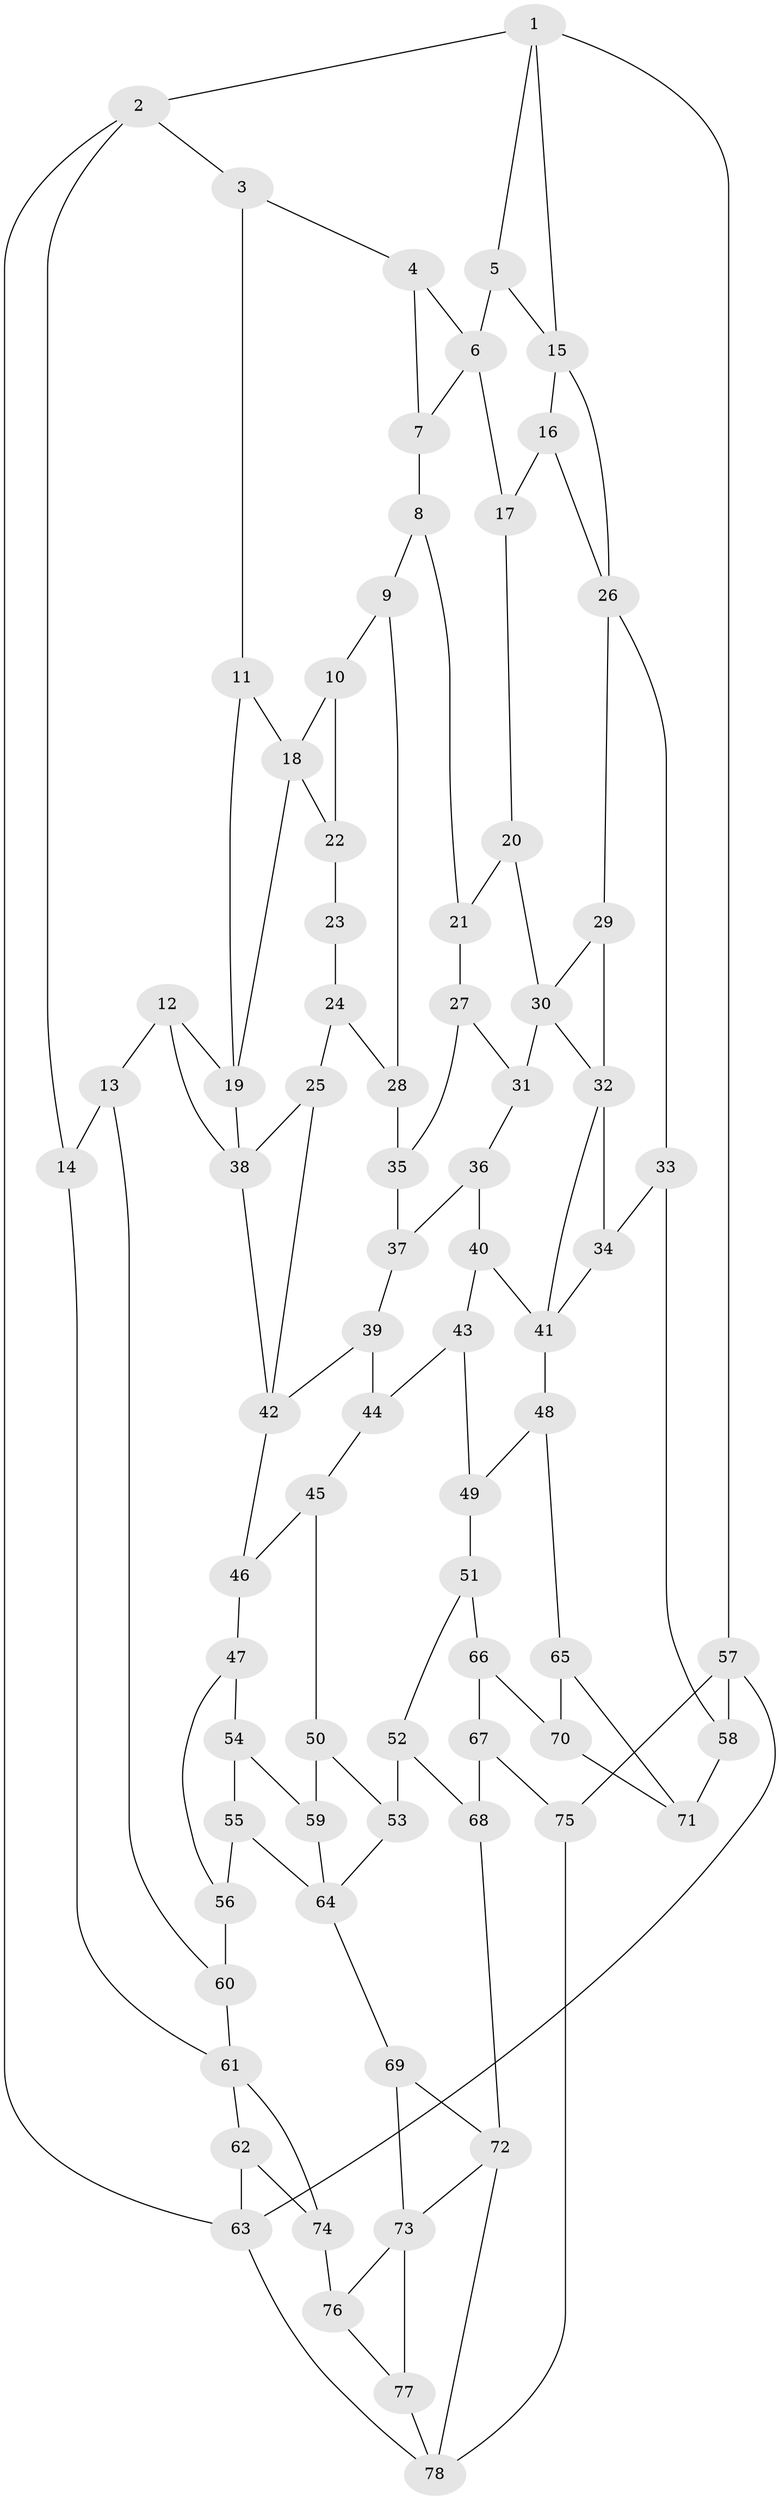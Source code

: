 // original degree distribution, {3: 0.01818181818181818, 5: 0.5636363636363636, 4: 0.21818181818181817, 6: 0.2}
// Generated by graph-tools (version 1.1) at 2025/38/03/04/25 23:38:32]
// undirected, 78 vertices, 126 edges
graph export_dot {
  node [color=gray90,style=filled];
  1;
  2;
  3;
  4;
  5;
  6;
  7;
  8;
  9;
  10;
  11;
  12;
  13;
  14;
  15;
  16;
  17;
  18;
  19;
  20;
  21;
  22;
  23;
  24;
  25;
  26;
  27;
  28;
  29;
  30;
  31;
  32;
  33;
  34;
  35;
  36;
  37;
  38;
  39;
  40;
  41;
  42;
  43;
  44;
  45;
  46;
  47;
  48;
  49;
  50;
  51;
  52;
  53;
  54;
  55;
  56;
  57;
  58;
  59;
  60;
  61;
  62;
  63;
  64;
  65;
  66;
  67;
  68;
  69;
  70;
  71;
  72;
  73;
  74;
  75;
  76;
  77;
  78;
  1 -- 2 [weight=1.0];
  1 -- 5 [weight=1.0];
  1 -- 15 [weight=1.0];
  1 -- 57 [weight=1.0];
  2 -- 3 [weight=1.0];
  2 -- 14 [weight=1.0];
  2 -- 63 [weight=1.0];
  3 -- 4 [weight=1.0];
  3 -- 11 [weight=1.0];
  4 -- 6 [weight=1.0];
  4 -- 7 [weight=1.0];
  5 -- 6 [weight=1.0];
  5 -- 15 [weight=1.0];
  6 -- 7 [weight=1.0];
  6 -- 17 [weight=1.0];
  7 -- 8 [weight=1.0];
  8 -- 9 [weight=1.0];
  8 -- 21 [weight=1.0];
  9 -- 10 [weight=1.0];
  9 -- 28 [weight=1.0];
  10 -- 18 [weight=1.0];
  10 -- 22 [weight=1.0];
  11 -- 18 [weight=1.0];
  11 -- 19 [weight=1.0];
  12 -- 13 [weight=1.0];
  12 -- 19 [weight=1.0];
  12 -- 38 [weight=1.0];
  13 -- 14 [weight=1.0];
  13 -- 60 [weight=1.0];
  14 -- 61 [weight=1.0];
  15 -- 16 [weight=1.0];
  15 -- 26 [weight=1.0];
  16 -- 17 [weight=1.0];
  16 -- 26 [weight=1.0];
  17 -- 20 [weight=1.0];
  18 -- 19 [weight=1.0];
  18 -- 22 [weight=1.0];
  19 -- 38 [weight=1.0];
  20 -- 21 [weight=1.0];
  20 -- 30 [weight=1.0];
  21 -- 27 [weight=1.0];
  22 -- 23 [weight=2.0];
  23 -- 24 [weight=1.0];
  24 -- 25 [weight=1.0];
  24 -- 28 [weight=1.0];
  25 -- 38 [weight=1.0];
  25 -- 42 [weight=1.0];
  26 -- 29 [weight=1.0];
  26 -- 33 [weight=1.0];
  27 -- 31 [weight=1.0];
  27 -- 35 [weight=1.0];
  28 -- 35 [weight=2.0];
  29 -- 30 [weight=1.0];
  29 -- 32 [weight=1.0];
  30 -- 31 [weight=1.0];
  30 -- 32 [weight=1.0];
  31 -- 36 [weight=1.0];
  32 -- 34 [weight=1.0];
  32 -- 41 [weight=1.0];
  33 -- 34 [weight=1.0];
  33 -- 58 [weight=1.0];
  34 -- 41 [weight=1.0];
  35 -- 37 [weight=1.0];
  36 -- 37 [weight=1.0];
  36 -- 40 [weight=1.0];
  37 -- 39 [weight=1.0];
  38 -- 42 [weight=1.0];
  39 -- 42 [weight=1.0];
  39 -- 44 [weight=1.0];
  40 -- 41 [weight=1.0];
  40 -- 43 [weight=1.0];
  41 -- 48 [weight=1.0];
  42 -- 46 [weight=1.0];
  43 -- 44 [weight=1.0];
  43 -- 49 [weight=1.0];
  44 -- 45 [weight=1.0];
  45 -- 46 [weight=1.0];
  45 -- 50 [weight=1.0];
  46 -- 47 [weight=2.0];
  47 -- 54 [weight=1.0];
  47 -- 56 [weight=1.0];
  48 -- 49 [weight=1.0];
  48 -- 65 [weight=1.0];
  49 -- 51 [weight=1.0];
  50 -- 53 [weight=1.0];
  50 -- 59 [weight=1.0];
  51 -- 52 [weight=1.0];
  51 -- 66 [weight=1.0];
  52 -- 53 [weight=1.0];
  52 -- 68 [weight=1.0];
  53 -- 64 [weight=1.0];
  54 -- 55 [weight=1.0];
  54 -- 59 [weight=2.0];
  55 -- 56 [weight=1.0];
  55 -- 64 [weight=1.0];
  56 -- 60 [weight=2.0];
  57 -- 58 [weight=1.0];
  57 -- 63 [weight=1.0];
  57 -- 75 [weight=1.0];
  58 -- 71 [weight=2.0];
  59 -- 64 [weight=1.0];
  60 -- 61 [weight=1.0];
  61 -- 62 [weight=1.0];
  61 -- 74 [weight=1.0];
  62 -- 63 [weight=1.0];
  62 -- 74 [weight=1.0];
  63 -- 78 [weight=1.0];
  64 -- 69 [weight=1.0];
  65 -- 70 [weight=1.0];
  65 -- 71 [weight=1.0];
  66 -- 67 [weight=1.0];
  66 -- 70 [weight=2.0];
  67 -- 68 [weight=1.0];
  67 -- 75 [weight=1.0];
  68 -- 72 [weight=1.0];
  69 -- 72 [weight=1.0];
  69 -- 73 [weight=1.0];
  70 -- 71 [weight=1.0];
  72 -- 73 [weight=1.0];
  72 -- 78 [weight=1.0];
  73 -- 76 [weight=1.0];
  73 -- 77 [weight=1.0];
  74 -- 76 [weight=2.0];
  75 -- 78 [weight=1.0];
  76 -- 77 [weight=1.0];
  77 -- 78 [weight=1.0];
}
